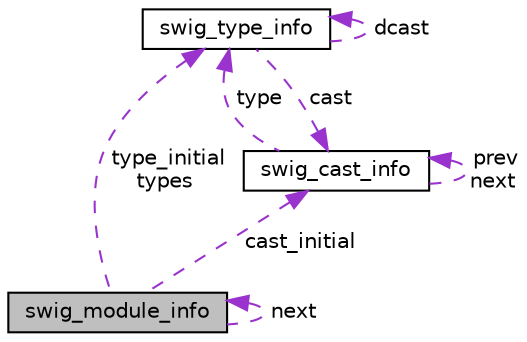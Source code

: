 digraph "swig_module_info"
{
  edge [fontname="Helvetica",fontsize="10",labelfontname="Helvetica",labelfontsize="10"];
  node [fontname="Helvetica",fontsize="10",shape=record];
  Node1 [label="swig_module_info",height=0.2,width=0.4,color="black", fillcolor="grey75", style="filled", fontcolor="black"];
  Node2 -> Node1 [dir="back",color="darkorchid3",fontsize="10",style="dashed",label=" type_initial\ntypes" ,fontname="Helvetica"];
  Node2 [label="swig_type_info",height=0.2,width=0.4,color="black", fillcolor="white", style="filled",URL="$structswig__type__info.html"];
  Node2 -> Node2 [dir="back",color="darkorchid3",fontsize="10",style="dashed",label=" dcast" ,fontname="Helvetica"];
  Node3 -> Node2 [dir="back",color="darkorchid3",fontsize="10",style="dashed",label=" cast" ,fontname="Helvetica"];
  Node3 [label="swig_cast_info",height=0.2,width=0.4,color="black", fillcolor="white", style="filled",URL="$structswig__cast__info.html"];
  Node2 -> Node3 [dir="back",color="darkorchid3",fontsize="10",style="dashed",label=" type" ,fontname="Helvetica"];
  Node3 -> Node3 [dir="back",color="darkorchid3",fontsize="10",style="dashed",label=" prev\nnext" ,fontname="Helvetica"];
  Node3 -> Node1 [dir="back",color="darkorchid3",fontsize="10",style="dashed",label=" cast_initial" ,fontname="Helvetica"];
  Node1 -> Node1 [dir="back",color="darkorchid3",fontsize="10",style="dashed",label=" next" ,fontname="Helvetica"];
}

